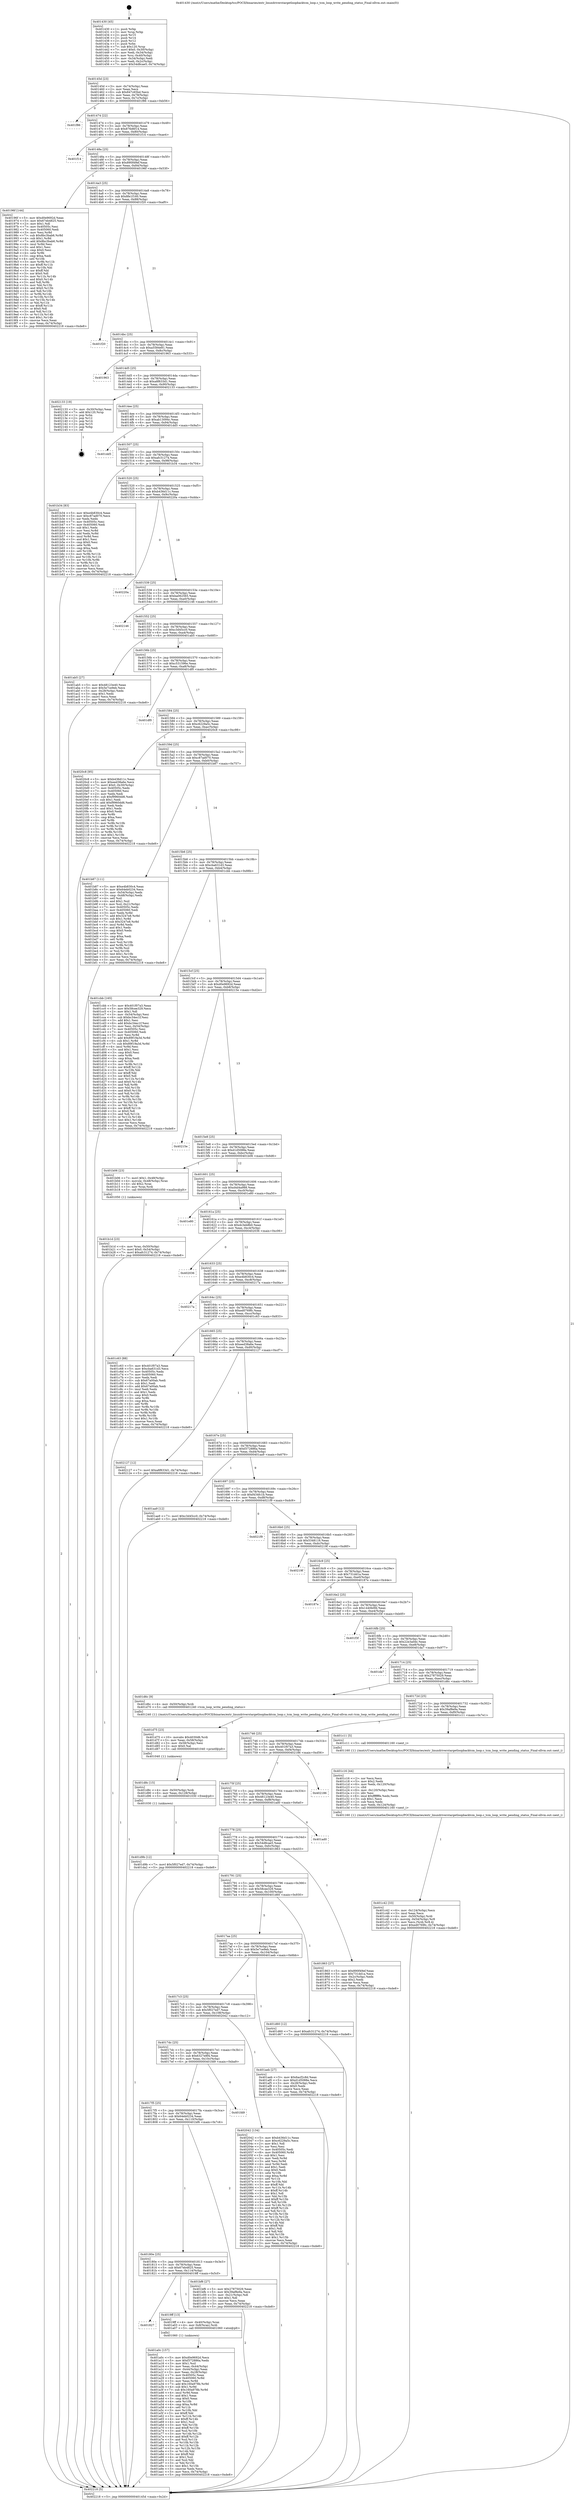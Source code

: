 digraph "0x401430" {
  label = "0x401430 (/mnt/c/Users/mathe/Desktop/tcc/POCII/binaries/extr_linuxdriverstargetloopbacktcm_loop.c_tcm_loop_write_pending_status_Final-ollvm.out::main(0))"
  labelloc = "t"
  node[shape=record]

  Entry [label="",width=0.3,height=0.3,shape=circle,fillcolor=black,style=filled]
  "0x40145d" [label="{
     0x40145d [23]\l
     | [instrs]\l
     &nbsp;&nbsp;0x40145d \<+3\>: mov -0x74(%rbp),%eax\l
     &nbsp;&nbsp;0x401460 \<+2\>: mov %eax,%ecx\l
     &nbsp;&nbsp;0x401462 \<+6\>: sub $0x847c65bd,%ecx\l
     &nbsp;&nbsp;0x401468 \<+3\>: mov %eax,-0x78(%rbp)\l
     &nbsp;&nbsp;0x40146b \<+3\>: mov %ecx,-0x7c(%rbp)\l
     &nbsp;&nbsp;0x40146e \<+6\>: je 0000000000401f86 \<main+0xb56\>\l
  }"]
  "0x401f86" [label="{
     0x401f86\l
  }", style=dashed]
  "0x401474" [label="{
     0x401474 [22]\l
     | [instrs]\l
     &nbsp;&nbsp;0x401474 \<+5\>: jmp 0000000000401479 \<main+0x49\>\l
     &nbsp;&nbsp;0x401479 \<+3\>: mov -0x78(%rbp),%eax\l
     &nbsp;&nbsp;0x40147c \<+5\>: sub $0x876d6f14,%eax\l
     &nbsp;&nbsp;0x401481 \<+3\>: mov %eax,-0x80(%rbp)\l
     &nbsp;&nbsp;0x401484 \<+6\>: je 0000000000401f14 \<main+0xae4\>\l
  }"]
  Exit [label="",width=0.3,height=0.3,shape=circle,fillcolor=black,style=filled,peripheries=2]
  "0x401f14" [label="{
     0x401f14\l
  }", style=dashed]
  "0x40148a" [label="{
     0x40148a [25]\l
     | [instrs]\l
     &nbsp;&nbsp;0x40148a \<+5\>: jmp 000000000040148f \<main+0x5f\>\l
     &nbsp;&nbsp;0x40148f \<+3\>: mov -0x78(%rbp),%eax\l
     &nbsp;&nbsp;0x401492 \<+5\>: sub $0x890f49ef,%eax\l
     &nbsp;&nbsp;0x401497 \<+6\>: mov %eax,-0x84(%rbp)\l
     &nbsp;&nbsp;0x40149d \<+6\>: je 000000000040196f \<main+0x53f\>\l
  }"]
  "0x401d9b" [label="{
     0x401d9b [12]\l
     | [instrs]\l
     &nbsp;&nbsp;0x401d9b \<+7\>: movl $0x5f027ed7,-0x74(%rbp)\l
     &nbsp;&nbsp;0x401da2 \<+5\>: jmp 0000000000402218 \<main+0xde8\>\l
  }"]
  "0x40196f" [label="{
     0x40196f [144]\l
     | [instrs]\l
     &nbsp;&nbsp;0x40196f \<+5\>: mov $0xd0e9692d,%eax\l
     &nbsp;&nbsp;0x401974 \<+5\>: mov $0x67eb4825,%ecx\l
     &nbsp;&nbsp;0x401979 \<+2\>: mov $0x1,%dl\l
     &nbsp;&nbsp;0x40197b \<+7\>: mov 0x40505c,%esi\l
     &nbsp;&nbsp;0x401982 \<+7\>: mov 0x405060,%edi\l
     &nbsp;&nbsp;0x401989 \<+3\>: mov %esi,%r8d\l
     &nbsp;&nbsp;0x40198c \<+7\>: sub $0x8bc3bab6,%r8d\l
     &nbsp;&nbsp;0x401993 \<+4\>: sub $0x1,%r8d\l
     &nbsp;&nbsp;0x401997 \<+7\>: add $0x8bc3bab6,%r8d\l
     &nbsp;&nbsp;0x40199e \<+4\>: imul %r8d,%esi\l
     &nbsp;&nbsp;0x4019a2 \<+3\>: and $0x1,%esi\l
     &nbsp;&nbsp;0x4019a5 \<+3\>: cmp $0x0,%esi\l
     &nbsp;&nbsp;0x4019a8 \<+4\>: sete %r9b\l
     &nbsp;&nbsp;0x4019ac \<+3\>: cmp $0xa,%edi\l
     &nbsp;&nbsp;0x4019af \<+4\>: setl %r10b\l
     &nbsp;&nbsp;0x4019b3 \<+3\>: mov %r9b,%r11b\l
     &nbsp;&nbsp;0x4019b6 \<+4\>: xor $0xff,%r11b\l
     &nbsp;&nbsp;0x4019ba \<+3\>: mov %r10b,%bl\l
     &nbsp;&nbsp;0x4019bd \<+3\>: xor $0xff,%bl\l
     &nbsp;&nbsp;0x4019c0 \<+3\>: xor $0x0,%dl\l
     &nbsp;&nbsp;0x4019c3 \<+3\>: mov %r11b,%r14b\l
     &nbsp;&nbsp;0x4019c6 \<+4\>: and $0x0,%r14b\l
     &nbsp;&nbsp;0x4019ca \<+3\>: and %dl,%r9b\l
     &nbsp;&nbsp;0x4019cd \<+3\>: mov %bl,%r15b\l
     &nbsp;&nbsp;0x4019d0 \<+4\>: and $0x0,%r15b\l
     &nbsp;&nbsp;0x4019d4 \<+3\>: and %dl,%r10b\l
     &nbsp;&nbsp;0x4019d7 \<+3\>: or %r9b,%r14b\l
     &nbsp;&nbsp;0x4019da \<+3\>: or %r10b,%r15b\l
     &nbsp;&nbsp;0x4019dd \<+3\>: xor %r15b,%r14b\l
     &nbsp;&nbsp;0x4019e0 \<+3\>: or %bl,%r11b\l
     &nbsp;&nbsp;0x4019e3 \<+4\>: xor $0xff,%r11b\l
     &nbsp;&nbsp;0x4019e7 \<+3\>: or $0x0,%dl\l
     &nbsp;&nbsp;0x4019ea \<+3\>: and %dl,%r11b\l
     &nbsp;&nbsp;0x4019ed \<+3\>: or %r11b,%r14b\l
     &nbsp;&nbsp;0x4019f0 \<+4\>: test $0x1,%r14b\l
     &nbsp;&nbsp;0x4019f4 \<+3\>: cmovne %ecx,%eax\l
     &nbsp;&nbsp;0x4019f7 \<+3\>: mov %eax,-0x74(%rbp)\l
     &nbsp;&nbsp;0x4019fa \<+5\>: jmp 0000000000402218 \<main+0xde8\>\l
  }"]
  "0x4014a3" [label="{
     0x4014a3 [25]\l
     | [instrs]\l
     &nbsp;&nbsp;0x4014a3 \<+5\>: jmp 00000000004014a8 \<main+0x78\>\l
     &nbsp;&nbsp;0x4014a8 \<+3\>: mov -0x78(%rbp),%eax\l
     &nbsp;&nbsp;0x4014ab \<+5\>: sub $0x8fe1f160,%eax\l
     &nbsp;&nbsp;0x4014b0 \<+6\>: mov %eax,-0x88(%rbp)\l
     &nbsp;&nbsp;0x4014b6 \<+6\>: je 0000000000401f20 \<main+0xaf0\>\l
  }"]
  "0x401d8c" [label="{
     0x401d8c [15]\l
     | [instrs]\l
     &nbsp;&nbsp;0x401d8c \<+4\>: mov -0x50(%rbp),%rdi\l
     &nbsp;&nbsp;0x401d90 \<+6\>: mov %eax,-0x128(%rbp)\l
     &nbsp;&nbsp;0x401d96 \<+5\>: call 0000000000401030 \<free@plt\>\l
     | [calls]\l
     &nbsp;&nbsp;0x401030 \{1\} (unknown)\l
  }"]
  "0x401f20" [label="{
     0x401f20\l
  }", style=dashed]
  "0x4014bc" [label="{
     0x4014bc [25]\l
     | [instrs]\l
     &nbsp;&nbsp;0x4014bc \<+5\>: jmp 00000000004014c1 \<main+0x91\>\l
     &nbsp;&nbsp;0x4014c1 \<+3\>: mov -0x78(%rbp),%eax\l
     &nbsp;&nbsp;0x4014c4 \<+5\>: sub $0xa5584e81,%eax\l
     &nbsp;&nbsp;0x4014c9 \<+6\>: mov %eax,-0x8c(%rbp)\l
     &nbsp;&nbsp;0x4014cf \<+6\>: je 0000000000401963 \<main+0x533\>\l
  }"]
  "0x401d75" [label="{
     0x401d75 [23]\l
     | [instrs]\l
     &nbsp;&nbsp;0x401d75 \<+10\>: movabs $0x4030d6,%rdi\l
     &nbsp;&nbsp;0x401d7f \<+3\>: mov %eax,-0x58(%rbp)\l
     &nbsp;&nbsp;0x401d82 \<+3\>: mov -0x58(%rbp),%esi\l
     &nbsp;&nbsp;0x401d85 \<+2\>: mov $0x0,%al\l
     &nbsp;&nbsp;0x401d87 \<+5\>: call 0000000000401040 \<printf@plt\>\l
     | [calls]\l
     &nbsp;&nbsp;0x401040 \{1\} (unknown)\l
  }"]
  "0x401963" [label="{
     0x401963\l
  }", style=dashed]
  "0x4014d5" [label="{
     0x4014d5 [25]\l
     | [instrs]\l
     &nbsp;&nbsp;0x4014d5 \<+5\>: jmp 00000000004014da \<main+0xaa\>\l
     &nbsp;&nbsp;0x4014da \<+3\>: mov -0x78(%rbp),%eax\l
     &nbsp;&nbsp;0x4014dd \<+5\>: sub $0xa8f633d1,%eax\l
     &nbsp;&nbsp;0x4014e2 \<+6\>: mov %eax,-0x90(%rbp)\l
     &nbsp;&nbsp;0x4014e8 \<+6\>: je 0000000000402133 \<main+0xd03\>\l
  }"]
  "0x401c42" [label="{
     0x401c42 [33]\l
     | [instrs]\l
     &nbsp;&nbsp;0x401c42 \<+6\>: mov -0x124(%rbp),%ecx\l
     &nbsp;&nbsp;0x401c48 \<+3\>: imul %eax,%ecx\l
     &nbsp;&nbsp;0x401c4b \<+4\>: mov -0x50(%rbp),%rdi\l
     &nbsp;&nbsp;0x401c4f \<+4\>: movslq -0x54(%rbp),%r8\l
     &nbsp;&nbsp;0x401c53 \<+4\>: mov %ecx,(%rdi,%r8,4)\l
     &nbsp;&nbsp;0x401c57 \<+7\>: movl $0xed0769fc,-0x74(%rbp)\l
     &nbsp;&nbsp;0x401c5e \<+5\>: jmp 0000000000402218 \<main+0xde8\>\l
  }"]
  "0x402133" [label="{
     0x402133 [19]\l
     | [instrs]\l
     &nbsp;&nbsp;0x402133 \<+3\>: mov -0x30(%rbp),%eax\l
     &nbsp;&nbsp;0x402136 \<+7\>: add $0x120,%rsp\l
     &nbsp;&nbsp;0x40213d \<+1\>: pop %rbx\l
     &nbsp;&nbsp;0x40213e \<+2\>: pop %r12\l
     &nbsp;&nbsp;0x402140 \<+2\>: pop %r14\l
     &nbsp;&nbsp;0x402142 \<+2\>: pop %r15\l
     &nbsp;&nbsp;0x402144 \<+1\>: pop %rbp\l
     &nbsp;&nbsp;0x402145 \<+1\>: ret\l
  }"]
  "0x4014ee" [label="{
     0x4014ee [25]\l
     | [instrs]\l
     &nbsp;&nbsp;0x4014ee \<+5\>: jmp 00000000004014f3 \<main+0xc3\>\l
     &nbsp;&nbsp;0x4014f3 \<+3\>: mov -0x78(%rbp),%eax\l
     &nbsp;&nbsp;0x4014f6 \<+5\>: sub $0xab13094c,%eax\l
     &nbsp;&nbsp;0x4014fb \<+6\>: mov %eax,-0x94(%rbp)\l
     &nbsp;&nbsp;0x401501 \<+6\>: je 0000000000401dd5 \<main+0x9a5\>\l
  }"]
  "0x401c16" [label="{
     0x401c16 [44]\l
     | [instrs]\l
     &nbsp;&nbsp;0x401c16 \<+2\>: xor %ecx,%ecx\l
     &nbsp;&nbsp;0x401c18 \<+5\>: mov $0x2,%edx\l
     &nbsp;&nbsp;0x401c1d \<+6\>: mov %edx,-0x120(%rbp)\l
     &nbsp;&nbsp;0x401c23 \<+1\>: cltd\l
     &nbsp;&nbsp;0x401c24 \<+6\>: mov -0x120(%rbp),%esi\l
     &nbsp;&nbsp;0x401c2a \<+2\>: idiv %esi\l
     &nbsp;&nbsp;0x401c2c \<+6\>: imul $0xfffffffe,%edx,%edx\l
     &nbsp;&nbsp;0x401c32 \<+3\>: sub $0x1,%ecx\l
     &nbsp;&nbsp;0x401c35 \<+2\>: sub %ecx,%edx\l
     &nbsp;&nbsp;0x401c37 \<+6\>: mov %edx,-0x124(%rbp)\l
     &nbsp;&nbsp;0x401c3d \<+5\>: call 0000000000401160 \<next_i\>\l
     | [calls]\l
     &nbsp;&nbsp;0x401160 \{1\} (/mnt/c/Users/mathe/Desktop/tcc/POCII/binaries/extr_linuxdriverstargetloopbacktcm_loop.c_tcm_loop_write_pending_status_Final-ollvm.out::next_i)\l
  }"]
  "0x401dd5" [label="{
     0x401dd5\l
  }", style=dashed]
  "0x401507" [label="{
     0x401507 [25]\l
     | [instrs]\l
     &nbsp;&nbsp;0x401507 \<+5\>: jmp 000000000040150c \<main+0xdc\>\l
     &nbsp;&nbsp;0x40150c \<+3\>: mov -0x78(%rbp),%eax\l
     &nbsp;&nbsp;0x40150f \<+5\>: sub $0xafc31274,%eax\l
     &nbsp;&nbsp;0x401514 \<+6\>: mov %eax,-0x98(%rbp)\l
     &nbsp;&nbsp;0x40151a \<+6\>: je 0000000000401b34 \<main+0x704\>\l
  }"]
  "0x401b1d" [label="{
     0x401b1d [23]\l
     | [instrs]\l
     &nbsp;&nbsp;0x401b1d \<+4\>: mov %rax,-0x50(%rbp)\l
     &nbsp;&nbsp;0x401b21 \<+7\>: movl $0x0,-0x54(%rbp)\l
     &nbsp;&nbsp;0x401b28 \<+7\>: movl $0xafc31274,-0x74(%rbp)\l
     &nbsp;&nbsp;0x401b2f \<+5\>: jmp 0000000000402218 \<main+0xde8\>\l
  }"]
  "0x401b34" [label="{
     0x401b34 [83]\l
     | [instrs]\l
     &nbsp;&nbsp;0x401b34 \<+5\>: mov $0xe4b830c4,%eax\l
     &nbsp;&nbsp;0x401b39 \<+5\>: mov $0xc87ad070,%ecx\l
     &nbsp;&nbsp;0x401b3e \<+2\>: xor %edx,%edx\l
     &nbsp;&nbsp;0x401b40 \<+7\>: mov 0x40505c,%esi\l
     &nbsp;&nbsp;0x401b47 \<+7\>: mov 0x405060,%edi\l
     &nbsp;&nbsp;0x401b4e \<+3\>: sub $0x1,%edx\l
     &nbsp;&nbsp;0x401b51 \<+3\>: mov %esi,%r8d\l
     &nbsp;&nbsp;0x401b54 \<+3\>: add %edx,%r8d\l
     &nbsp;&nbsp;0x401b57 \<+4\>: imul %r8d,%esi\l
     &nbsp;&nbsp;0x401b5b \<+3\>: and $0x1,%esi\l
     &nbsp;&nbsp;0x401b5e \<+3\>: cmp $0x0,%esi\l
     &nbsp;&nbsp;0x401b61 \<+4\>: sete %r9b\l
     &nbsp;&nbsp;0x401b65 \<+3\>: cmp $0xa,%edi\l
     &nbsp;&nbsp;0x401b68 \<+4\>: setl %r10b\l
     &nbsp;&nbsp;0x401b6c \<+3\>: mov %r9b,%r11b\l
     &nbsp;&nbsp;0x401b6f \<+3\>: and %r10b,%r11b\l
     &nbsp;&nbsp;0x401b72 \<+3\>: xor %r10b,%r9b\l
     &nbsp;&nbsp;0x401b75 \<+3\>: or %r9b,%r11b\l
     &nbsp;&nbsp;0x401b78 \<+4\>: test $0x1,%r11b\l
     &nbsp;&nbsp;0x401b7c \<+3\>: cmovne %ecx,%eax\l
     &nbsp;&nbsp;0x401b7f \<+3\>: mov %eax,-0x74(%rbp)\l
     &nbsp;&nbsp;0x401b82 \<+5\>: jmp 0000000000402218 \<main+0xde8\>\l
  }"]
  "0x401520" [label="{
     0x401520 [25]\l
     | [instrs]\l
     &nbsp;&nbsp;0x401520 \<+5\>: jmp 0000000000401525 \<main+0xf5\>\l
     &nbsp;&nbsp;0x401525 \<+3\>: mov -0x78(%rbp),%eax\l
     &nbsp;&nbsp;0x401528 \<+5\>: sub $0xb436d11c,%eax\l
     &nbsp;&nbsp;0x40152d \<+6\>: mov %eax,-0x9c(%rbp)\l
     &nbsp;&nbsp;0x401533 \<+6\>: je 000000000040220a \<main+0xdda\>\l
  }"]
  "0x401a0c" [label="{
     0x401a0c [157]\l
     | [instrs]\l
     &nbsp;&nbsp;0x401a0c \<+5\>: mov $0xd0e9692d,%ecx\l
     &nbsp;&nbsp;0x401a11 \<+5\>: mov $0xf372886a,%edx\l
     &nbsp;&nbsp;0x401a16 \<+3\>: mov $0x1,%sil\l
     &nbsp;&nbsp;0x401a19 \<+3\>: mov %eax,-0x44(%rbp)\l
     &nbsp;&nbsp;0x401a1c \<+3\>: mov -0x44(%rbp),%eax\l
     &nbsp;&nbsp;0x401a1f \<+3\>: mov %eax,-0x28(%rbp)\l
     &nbsp;&nbsp;0x401a22 \<+7\>: mov 0x40505c,%eax\l
     &nbsp;&nbsp;0x401a29 \<+8\>: mov 0x405060,%r8d\l
     &nbsp;&nbsp;0x401a31 \<+3\>: mov %eax,%r9d\l
     &nbsp;&nbsp;0x401a34 \<+7\>: add $0x160a978b,%r9d\l
     &nbsp;&nbsp;0x401a3b \<+4\>: sub $0x1,%r9d\l
     &nbsp;&nbsp;0x401a3f \<+7\>: sub $0x160a978b,%r9d\l
     &nbsp;&nbsp;0x401a46 \<+4\>: imul %r9d,%eax\l
     &nbsp;&nbsp;0x401a4a \<+3\>: and $0x1,%eax\l
     &nbsp;&nbsp;0x401a4d \<+3\>: cmp $0x0,%eax\l
     &nbsp;&nbsp;0x401a50 \<+4\>: sete %r10b\l
     &nbsp;&nbsp;0x401a54 \<+4\>: cmp $0xa,%r8d\l
     &nbsp;&nbsp;0x401a58 \<+4\>: setl %r11b\l
     &nbsp;&nbsp;0x401a5c \<+3\>: mov %r10b,%bl\l
     &nbsp;&nbsp;0x401a5f \<+3\>: xor $0xff,%bl\l
     &nbsp;&nbsp;0x401a62 \<+3\>: mov %r11b,%r14b\l
     &nbsp;&nbsp;0x401a65 \<+4\>: xor $0xff,%r14b\l
     &nbsp;&nbsp;0x401a69 \<+4\>: xor $0x1,%sil\l
     &nbsp;&nbsp;0x401a6d \<+3\>: mov %bl,%r15b\l
     &nbsp;&nbsp;0x401a70 \<+4\>: and $0xff,%r15b\l
     &nbsp;&nbsp;0x401a74 \<+3\>: and %sil,%r10b\l
     &nbsp;&nbsp;0x401a77 \<+3\>: mov %r14b,%r12b\l
     &nbsp;&nbsp;0x401a7a \<+4\>: and $0xff,%r12b\l
     &nbsp;&nbsp;0x401a7e \<+3\>: and %sil,%r11b\l
     &nbsp;&nbsp;0x401a81 \<+3\>: or %r10b,%r15b\l
     &nbsp;&nbsp;0x401a84 \<+3\>: or %r11b,%r12b\l
     &nbsp;&nbsp;0x401a87 \<+3\>: xor %r12b,%r15b\l
     &nbsp;&nbsp;0x401a8a \<+3\>: or %r14b,%bl\l
     &nbsp;&nbsp;0x401a8d \<+3\>: xor $0xff,%bl\l
     &nbsp;&nbsp;0x401a90 \<+4\>: or $0x1,%sil\l
     &nbsp;&nbsp;0x401a94 \<+3\>: and %sil,%bl\l
     &nbsp;&nbsp;0x401a97 \<+3\>: or %bl,%r15b\l
     &nbsp;&nbsp;0x401a9a \<+4\>: test $0x1,%r15b\l
     &nbsp;&nbsp;0x401a9e \<+3\>: cmovne %edx,%ecx\l
     &nbsp;&nbsp;0x401aa1 \<+3\>: mov %ecx,-0x74(%rbp)\l
     &nbsp;&nbsp;0x401aa4 \<+5\>: jmp 0000000000402218 \<main+0xde8\>\l
  }"]
  "0x40220a" [label="{
     0x40220a\l
  }", style=dashed]
  "0x401539" [label="{
     0x401539 [25]\l
     | [instrs]\l
     &nbsp;&nbsp;0x401539 \<+5\>: jmp 000000000040153e \<main+0x10e\>\l
     &nbsp;&nbsp;0x40153e \<+3\>: mov -0x78(%rbp),%eax\l
     &nbsp;&nbsp;0x401541 \<+5\>: sub $0xba062565,%eax\l
     &nbsp;&nbsp;0x401546 \<+6\>: mov %eax,-0xa0(%rbp)\l
     &nbsp;&nbsp;0x40154c \<+6\>: je 0000000000402146 \<main+0xd16\>\l
  }"]
  "0x401827" [label="{
     0x401827\l
  }", style=dashed]
  "0x402146" [label="{
     0x402146\l
  }", style=dashed]
  "0x401552" [label="{
     0x401552 [25]\l
     | [instrs]\l
     &nbsp;&nbsp;0x401552 \<+5\>: jmp 0000000000401557 \<main+0x127\>\l
     &nbsp;&nbsp;0x401557 \<+3\>: mov -0x78(%rbp),%eax\l
     &nbsp;&nbsp;0x40155a \<+5\>: sub $0xc3d45cc0,%eax\l
     &nbsp;&nbsp;0x40155f \<+6\>: mov %eax,-0xa4(%rbp)\l
     &nbsp;&nbsp;0x401565 \<+6\>: je 0000000000401ab5 \<main+0x685\>\l
  }"]
  "0x4019ff" [label="{
     0x4019ff [13]\l
     | [instrs]\l
     &nbsp;&nbsp;0x4019ff \<+4\>: mov -0x40(%rbp),%rax\l
     &nbsp;&nbsp;0x401a03 \<+4\>: mov 0x8(%rax),%rdi\l
     &nbsp;&nbsp;0x401a07 \<+5\>: call 0000000000401060 \<atoi@plt\>\l
     | [calls]\l
     &nbsp;&nbsp;0x401060 \{1\} (unknown)\l
  }"]
  "0x401ab5" [label="{
     0x401ab5 [27]\l
     | [instrs]\l
     &nbsp;&nbsp;0x401ab5 \<+5\>: mov $0x48123e40,%eax\l
     &nbsp;&nbsp;0x401aba \<+5\>: mov $0x5e7ce9eb,%ecx\l
     &nbsp;&nbsp;0x401abf \<+3\>: mov -0x28(%rbp),%edx\l
     &nbsp;&nbsp;0x401ac2 \<+3\>: cmp $0x1,%edx\l
     &nbsp;&nbsp;0x401ac5 \<+3\>: cmovl %ecx,%eax\l
     &nbsp;&nbsp;0x401ac8 \<+3\>: mov %eax,-0x74(%rbp)\l
     &nbsp;&nbsp;0x401acb \<+5\>: jmp 0000000000402218 \<main+0xde8\>\l
  }"]
  "0x40156b" [label="{
     0x40156b [25]\l
     | [instrs]\l
     &nbsp;&nbsp;0x40156b \<+5\>: jmp 0000000000401570 \<main+0x140\>\l
     &nbsp;&nbsp;0x401570 \<+3\>: mov -0x78(%rbp),%eax\l
     &nbsp;&nbsp;0x401573 \<+5\>: sub $0xc531596e,%eax\l
     &nbsp;&nbsp;0x401578 \<+6\>: mov %eax,-0xa8(%rbp)\l
     &nbsp;&nbsp;0x40157e \<+6\>: je 0000000000401df0 \<main+0x9c0\>\l
  }"]
  "0x40180e" [label="{
     0x40180e [25]\l
     | [instrs]\l
     &nbsp;&nbsp;0x40180e \<+5\>: jmp 0000000000401813 \<main+0x3e3\>\l
     &nbsp;&nbsp;0x401813 \<+3\>: mov -0x78(%rbp),%eax\l
     &nbsp;&nbsp;0x401816 \<+5\>: sub $0x67eb4825,%eax\l
     &nbsp;&nbsp;0x40181b \<+6\>: mov %eax,-0x114(%rbp)\l
     &nbsp;&nbsp;0x401821 \<+6\>: je 00000000004019ff \<main+0x5cf\>\l
  }"]
  "0x401df0" [label="{
     0x401df0\l
  }", style=dashed]
  "0x401584" [label="{
     0x401584 [25]\l
     | [instrs]\l
     &nbsp;&nbsp;0x401584 \<+5\>: jmp 0000000000401589 \<main+0x159\>\l
     &nbsp;&nbsp;0x401589 \<+3\>: mov -0x78(%rbp),%eax\l
     &nbsp;&nbsp;0x40158c \<+5\>: sub $0xc6229a5c,%eax\l
     &nbsp;&nbsp;0x401591 \<+6\>: mov %eax,-0xac(%rbp)\l
     &nbsp;&nbsp;0x401597 \<+6\>: je 00000000004020c8 \<main+0xc98\>\l
  }"]
  "0x401bf6" [label="{
     0x401bf6 [27]\l
     | [instrs]\l
     &nbsp;&nbsp;0x401bf6 \<+5\>: mov $0x27875029,%eax\l
     &nbsp;&nbsp;0x401bfb \<+5\>: mov $0x39af8e9a,%ecx\l
     &nbsp;&nbsp;0x401c00 \<+3\>: mov -0x21(%rbp),%dl\l
     &nbsp;&nbsp;0x401c03 \<+3\>: test $0x1,%dl\l
     &nbsp;&nbsp;0x401c06 \<+3\>: cmovne %ecx,%eax\l
     &nbsp;&nbsp;0x401c09 \<+3\>: mov %eax,-0x74(%rbp)\l
     &nbsp;&nbsp;0x401c0c \<+5\>: jmp 0000000000402218 \<main+0xde8\>\l
  }"]
  "0x4020c8" [label="{
     0x4020c8 [95]\l
     | [instrs]\l
     &nbsp;&nbsp;0x4020c8 \<+5\>: mov $0xb436d11c,%eax\l
     &nbsp;&nbsp;0x4020cd \<+5\>: mov $0xeed38a6e,%ecx\l
     &nbsp;&nbsp;0x4020d2 \<+7\>: movl $0x0,-0x30(%rbp)\l
     &nbsp;&nbsp;0x4020d9 \<+7\>: mov 0x40505c,%edx\l
     &nbsp;&nbsp;0x4020e0 \<+7\>: mov 0x405060,%esi\l
     &nbsp;&nbsp;0x4020e7 \<+2\>: mov %edx,%edi\l
     &nbsp;&nbsp;0x4020e9 \<+6\>: sub $0xf9960dd6,%edi\l
     &nbsp;&nbsp;0x4020ef \<+3\>: sub $0x1,%edi\l
     &nbsp;&nbsp;0x4020f2 \<+6\>: add $0xf9960dd6,%edi\l
     &nbsp;&nbsp;0x4020f8 \<+3\>: imul %edi,%edx\l
     &nbsp;&nbsp;0x4020fb \<+3\>: and $0x1,%edx\l
     &nbsp;&nbsp;0x4020fe \<+3\>: cmp $0x0,%edx\l
     &nbsp;&nbsp;0x402101 \<+4\>: sete %r8b\l
     &nbsp;&nbsp;0x402105 \<+3\>: cmp $0xa,%esi\l
     &nbsp;&nbsp;0x402108 \<+4\>: setl %r9b\l
     &nbsp;&nbsp;0x40210c \<+3\>: mov %r8b,%r10b\l
     &nbsp;&nbsp;0x40210f \<+3\>: and %r9b,%r10b\l
     &nbsp;&nbsp;0x402112 \<+3\>: xor %r9b,%r8b\l
     &nbsp;&nbsp;0x402115 \<+3\>: or %r8b,%r10b\l
     &nbsp;&nbsp;0x402118 \<+4\>: test $0x1,%r10b\l
     &nbsp;&nbsp;0x40211c \<+3\>: cmovne %ecx,%eax\l
     &nbsp;&nbsp;0x40211f \<+3\>: mov %eax,-0x74(%rbp)\l
     &nbsp;&nbsp;0x402122 \<+5\>: jmp 0000000000402218 \<main+0xde8\>\l
  }"]
  "0x40159d" [label="{
     0x40159d [25]\l
     | [instrs]\l
     &nbsp;&nbsp;0x40159d \<+5\>: jmp 00000000004015a2 \<main+0x172\>\l
     &nbsp;&nbsp;0x4015a2 \<+3\>: mov -0x78(%rbp),%eax\l
     &nbsp;&nbsp;0x4015a5 \<+5\>: sub $0xc87ad070,%eax\l
     &nbsp;&nbsp;0x4015aa \<+6\>: mov %eax,-0xb0(%rbp)\l
     &nbsp;&nbsp;0x4015b0 \<+6\>: je 0000000000401b87 \<main+0x757\>\l
  }"]
  "0x4017f5" [label="{
     0x4017f5 [25]\l
     | [instrs]\l
     &nbsp;&nbsp;0x4017f5 \<+5\>: jmp 00000000004017fa \<main+0x3ca\>\l
     &nbsp;&nbsp;0x4017fa \<+3\>: mov -0x78(%rbp),%eax\l
     &nbsp;&nbsp;0x4017fd \<+5\>: sub $0x64eb0234,%eax\l
     &nbsp;&nbsp;0x401802 \<+6\>: mov %eax,-0x110(%rbp)\l
     &nbsp;&nbsp;0x401808 \<+6\>: je 0000000000401bf6 \<main+0x7c6\>\l
  }"]
  "0x401b87" [label="{
     0x401b87 [111]\l
     | [instrs]\l
     &nbsp;&nbsp;0x401b87 \<+5\>: mov $0xe4b830c4,%eax\l
     &nbsp;&nbsp;0x401b8c \<+5\>: mov $0x64eb0234,%ecx\l
     &nbsp;&nbsp;0x401b91 \<+3\>: mov -0x54(%rbp),%edx\l
     &nbsp;&nbsp;0x401b94 \<+3\>: cmp -0x48(%rbp),%edx\l
     &nbsp;&nbsp;0x401b97 \<+4\>: setl %sil\l
     &nbsp;&nbsp;0x401b9b \<+4\>: and $0x1,%sil\l
     &nbsp;&nbsp;0x401b9f \<+4\>: mov %sil,-0x21(%rbp)\l
     &nbsp;&nbsp;0x401ba3 \<+7\>: mov 0x40505c,%edx\l
     &nbsp;&nbsp;0x401baa \<+7\>: mov 0x405060,%edi\l
     &nbsp;&nbsp;0x401bb1 \<+3\>: mov %edx,%r8d\l
     &nbsp;&nbsp;0x401bb4 \<+7\>: add $0x3247e8,%r8d\l
     &nbsp;&nbsp;0x401bbb \<+4\>: sub $0x1,%r8d\l
     &nbsp;&nbsp;0x401bbf \<+7\>: sub $0x3247e8,%r8d\l
     &nbsp;&nbsp;0x401bc6 \<+4\>: imul %r8d,%edx\l
     &nbsp;&nbsp;0x401bca \<+3\>: and $0x1,%edx\l
     &nbsp;&nbsp;0x401bcd \<+3\>: cmp $0x0,%edx\l
     &nbsp;&nbsp;0x401bd0 \<+4\>: sete %sil\l
     &nbsp;&nbsp;0x401bd4 \<+3\>: cmp $0xa,%edi\l
     &nbsp;&nbsp;0x401bd7 \<+4\>: setl %r9b\l
     &nbsp;&nbsp;0x401bdb \<+3\>: mov %sil,%r10b\l
     &nbsp;&nbsp;0x401bde \<+3\>: and %r9b,%r10b\l
     &nbsp;&nbsp;0x401be1 \<+3\>: xor %r9b,%sil\l
     &nbsp;&nbsp;0x401be4 \<+3\>: or %sil,%r10b\l
     &nbsp;&nbsp;0x401be7 \<+4\>: test $0x1,%r10b\l
     &nbsp;&nbsp;0x401beb \<+3\>: cmovne %ecx,%eax\l
     &nbsp;&nbsp;0x401bee \<+3\>: mov %eax,-0x74(%rbp)\l
     &nbsp;&nbsp;0x401bf1 \<+5\>: jmp 0000000000402218 \<main+0xde8\>\l
  }"]
  "0x4015b6" [label="{
     0x4015b6 [25]\l
     | [instrs]\l
     &nbsp;&nbsp;0x4015b6 \<+5\>: jmp 00000000004015bb \<main+0x18b\>\l
     &nbsp;&nbsp;0x4015bb \<+3\>: mov -0x78(%rbp),%eax\l
     &nbsp;&nbsp;0x4015be \<+5\>: sub $0xcba631d3,%eax\l
     &nbsp;&nbsp;0x4015c3 \<+6\>: mov %eax,-0xb4(%rbp)\l
     &nbsp;&nbsp;0x4015c9 \<+6\>: je 0000000000401cbb \<main+0x88b\>\l
  }"]
  "0x401fd9" [label="{
     0x401fd9\l
  }", style=dashed]
  "0x401cbb" [label="{
     0x401cbb [165]\l
     | [instrs]\l
     &nbsp;&nbsp;0x401cbb \<+5\>: mov $0x401f07a3,%eax\l
     &nbsp;&nbsp;0x401cc0 \<+5\>: mov $0x58cee329,%ecx\l
     &nbsp;&nbsp;0x401cc5 \<+2\>: mov $0x1,%dl\l
     &nbsp;&nbsp;0x401cc7 \<+3\>: mov -0x54(%rbp),%esi\l
     &nbsp;&nbsp;0x401cca \<+6\>: sub $0xbc34ec1f,%esi\l
     &nbsp;&nbsp;0x401cd0 \<+3\>: add $0x1,%esi\l
     &nbsp;&nbsp;0x401cd3 \<+6\>: add $0xbc34ec1f,%esi\l
     &nbsp;&nbsp;0x401cd9 \<+3\>: mov %esi,-0x54(%rbp)\l
     &nbsp;&nbsp;0x401cdc \<+7\>: mov 0x40505c,%esi\l
     &nbsp;&nbsp;0x401ce3 \<+7\>: mov 0x405060,%edi\l
     &nbsp;&nbsp;0x401cea \<+3\>: mov %esi,%r8d\l
     &nbsp;&nbsp;0x401ced \<+7\>: add $0x89f19a3d,%r8d\l
     &nbsp;&nbsp;0x401cf4 \<+4\>: sub $0x1,%r8d\l
     &nbsp;&nbsp;0x401cf8 \<+7\>: sub $0x89f19a3d,%r8d\l
     &nbsp;&nbsp;0x401cff \<+4\>: imul %r8d,%esi\l
     &nbsp;&nbsp;0x401d03 \<+3\>: and $0x1,%esi\l
     &nbsp;&nbsp;0x401d06 \<+3\>: cmp $0x0,%esi\l
     &nbsp;&nbsp;0x401d09 \<+4\>: sete %r9b\l
     &nbsp;&nbsp;0x401d0d \<+3\>: cmp $0xa,%edi\l
     &nbsp;&nbsp;0x401d10 \<+4\>: setl %r10b\l
     &nbsp;&nbsp;0x401d14 \<+3\>: mov %r9b,%r11b\l
     &nbsp;&nbsp;0x401d17 \<+4\>: xor $0xff,%r11b\l
     &nbsp;&nbsp;0x401d1b \<+3\>: mov %r10b,%bl\l
     &nbsp;&nbsp;0x401d1e \<+3\>: xor $0xff,%bl\l
     &nbsp;&nbsp;0x401d21 \<+3\>: xor $0x0,%dl\l
     &nbsp;&nbsp;0x401d24 \<+3\>: mov %r11b,%r14b\l
     &nbsp;&nbsp;0x401d27 \<+4\>: and $0x0,%r14b\l
     &nbsp;&nbsp;0x401d2b \<+3\>: and %dl,%r9b\l
     &nbsp;&nbsp;0x401d2e \<+3\>: mov %bl,%r15b\l
     &nbsp;&nbsp;0x401d31 \<+4\>: and $0x0,%r15b\l
     &nbsp;&nbsp;0x401d35 \<+3\>: and %dl,%r10b\l
     &nbsp;&nbsp;0x401d38 \<+3\>: or %r9b,%r14b\l
     &nbsp;&nbsp;0x401d3b \<+3\>: or %r10b,%r15b\l
     &nbsp;&nbsp;0x401d3e \<+3\>: xor %r15b,%r14b\l
     &nbsp;&nbsp;0x401d41 \<+3\>: or %bl,%r11b\l
     &nbsp;&nbsp;0x401d44 \<+4\>: xor $0xff,%r11b\l
     &nbsp;&nbsp;0x401d48 \<+3\>: or $0x0,%dl\l
     &nbsp;&nbsp;0x401d4b \<+3\>: and %dl,%r11b\l
     &nbsp;&nbsp;0x401d4e \<+3\>: or %r11b,%r14b\l
     &nbsp;&nbsp;0x401d51 \<+4\>: test $0x1,%r14b\l
     &nbsp;&nbsp;0x401d55 \<+3\>: cmovne %ecx,%eax\l
     &nbsp;&nbsp;0x401d58 \<+3\>: mov %eax,-0x74(%rbp)\l
     &nbsp;&nbsp;0x401d5b \<+5\>: jmp 0000000000402218 \<main+0xde8\>\l
  }"]
  "0x4015cf" [label="{
     0x4015cf [25]\l
     | [instrs]\l
     &nbsp;&nbsp;0x4015cf \<+5\>: jmp 00000000004015d4 \<main+0x1a4\>\l
     &nbsp;&nbsp;0x4015d4 \<+3\>: mov -0x78(%rbp),%eax\l
     &nbsp;&nbsp;0x4015d7 \<+5\>: sub $0xd0e9692d,%eax\l
     &nbsp;&nbsp;0x4015dc \<+6\>: mov %eax,-0xb8(%rbp)\l
     &nbsp;&nbsp;0x4015e2 \<+6\>: je 000000000040215e \<main+0xd2e\>\l
  }"]
  "0x4017dc" [label="{
     0x4017dc [25]\l
     | [instrs]\l
     &nbsp;&nbsp;0x4017dc \<+5\>: jmp 00000000004017e1 \<main+0x3b1\>\l
     &nbsp;&nbsp;0x4017e1 \<+3\>: mov -0x78(%rbp),%eax\l
     &nbsp;&nbsp;0x4017e4 \<+5\>: sub $0x6327e8f4,%eax\l
     &nbsp;&nbsp;0x4017e9 \<+6\>: mov %eax,-0x10c(%rbp)\l
     &nbsp;&nbsp;0x4017ef \<+6\>: je 0000000000401fd9 \<main+0xba9\>\l
  }"]
  "0x40215e" [label="{
     0x40215e\l
  }", style=dashed]
  "0x4015e8" [label="{
     0x4015e8 [25]\l
     | [instrs]\l
     &nbsp;&nbsp;0x4015e8 \<+5\>: jmp 00000000004015ed \<main+0x1bd\>\l
     &nbsp;&nbsp;0x4015ed \<+3\>: mov -0x78(%rbp),%eax\l
     &nbsp;&nbsp;0x4015f0 \<+5\>: sub $0xd1d5088e,%eax\l
     &nbsp;&nbsp;0x4015f5 \<+6\>: mov %eax,-0xbc(%rbp)\l
     &nbsp;&nbsp;0x4015fb \<+6\>: je 0000000000401b06 \<main+0x6d6\>\l
  }"]
  "0x402042" [label="{
     0x402042 [134]\l
     | [instrs]\l
     &nbsp;&nbsp;0x402042 \<+5\>: mov $0xb436d11c,%eax\l
     &nbsp;&nbsp;0x402047 \<+5\>: mov $0xc6229a5c,%ecx\l
     &nbsp;&nbsp;0x40204c \<+2\>: mov $0x1,%dl\l
     &nbsp;&nbsp;0x40204e \<+2\>: xor %esi,%esi\l
     &nbsp;&nbsp;0x402050 \<+7\>: mov 0x40505c,%edi\l
     &nbsp;&nbsp;0x402057 \<+8\>: mov 0x405060,%r8d\l
     &nbsp;&nbsp;0x40205f \<+3\>: sub $0x1,%esi\l
     &nbsp;&nbsp;0x402062 \<+3\>: mov %edi,%r9d\l
     &nbsp;&nbsp;0x402065 \<+3\>: add %esi,%r9d\l
     &nbsp;&nbsp;0x402068 \<+4\>: imul %r9d,%edi\l
     &nbsp;&nbsp;0x40206c \<+3\>: and $0x1,%edi\l
     &nbsp;&nbsp;0x40206f \<+3\>: cmp $0x0,%edi\l
     &nbsp;&nbsp;0x402072 \<+4\>: sete %r10b\l
     &nbsp;&nbsp;0x402076 \<+4\>: cmp $0xa,%r8d\l
     &nbsp;&nbsp;0x40207a \<+4\>: setl %r11b\l
     &nbsp;&nbsp;0x40207e \<+3\>: mov %r10b,%bl\l
     &nbsp;&nbsp;0x402081 \<+3\>: xor $0xff,%bl\l
     &nbsp;&nbsp;0x402084 \<+3\>: mov %r11b,%r14b\l
     &nbsp;&nbsp;0x402087 \<+4\>: xor $0xff,%r14b\l
     &nbsp;&nbsp;0x40208b \<+3\>: xor $0x1,%dl\l
     &nbsp;&nbsp;0x40208e \<+3\>: mov %bl,%r15b\l
     &nbsp;&nbsp;0x402091 \<+4\>: and $0xff,%r15b\l
     &nbsp;&nbsp;0x402095 \<+3\>: and %dl,%r10b\l
     &nbsp;&nbsp;0x402098 \<+3\>: mov %r14b,%r12b\l
     &nbsp;&nbsp;0x40209b \<+4\>: and $0xff,%r12b\l
     &nbsp;&nbsp;0x40209f \<+3\>: and %dl,%r11b\l
     &nbsp;&nbsp;0x4020a2 \<+3\>: or %r10b,%r15b\l
     &nbsp;&nbsp;0x4020a5 \<+3\>: or %r11b,%r12b\l
     &nbsp;&nbsp;0x4020a8 \<+3\>: xor %r12b,%r15b\l
     &nbsp;&nbsp;0x4020ab \<+3\>: or %r14b,%bl\l
     &nbsp;&nbsp;0x4020ae \<+3\>: xor $0xff,%bl\l
     &nbsp;&nbsp;0x4020b1 \<+3\>: or $0x1,%dl\l
     &nbsp;&nbsp;0x4020b4 \<+2\>: and %dl,%bl\l
     &nbsp;&nbsp;0x4020b6 \<+3\>: or %bl,%r15b\l
     &nbsp;&nbsp;0x4020b9 \<+4\>: test $0x1,%r15b\l
     &nbsp;&nbsp;0x4020bd \<+3\>: cmovne %ecx,%eax\l
     &nbsp;&nbsp;0x4020c0 \<+3\>: mov %eax,-0x74(%rbp)\l
     &nbsp;&nbsp;0x4020c3 \<+5\>: jmp 0000000000402218 \<main+0xde8\>\l
  }"]
  "0x401b06" [label="{
     0x401b06 [23]\l
     | [instrs]\l
     &nbsp;&nbsp;0x401b06 \<+7\>: movl $0x1,-0x48(%rbp)\l
     &nbsp;&nbsp;0x401b0d \<+4\>: movslq -0x48(%rbp),%rax\l
     &nbsp;&nbsp;0x401b11 \<+4\>: shl $0x2,%rax\l
     &nbsp;&nbsp;0x401b15 \<+3\>: mov %rax,%rdi\l
     &nbsp;&nbsp;0x401b18 \<+5\>: call 0000000000401050 \<malloc@plt\>\l
     | [calls]\l
     &nbsp;&nbsp;0x401050 \{1\} (unknown)\l
  }"]
  "0x401601" [label="{
     0x401601 [25]\l
     | [instrs]\l
     &nbsp;&nbsp;0x401601 \<+5\>: jmp 0000000000401606 \<main+0x1d6\>\l
     &nbsp;&nbsp;0x401606 \<+3\>: mov -0x78(%rbp),%eax\l
     &nbsp;&nbsp;0x401609 \<+5\>: sub $0xd4d4a988,%eax\l
     &nbsp;&nbsp;0x40160e \<+6\>: mov %eax,-0xc0(%rbp)\l
     &nbsp;&nbsp;0x401614 \<+6\>: je 0000000000401e80 \<main+0xa50\>\l
  }"]
  "0x4017c3" [label="{
     0x4017c3 [25]\l
     | [instrs]\l
     &nbsp;&nbsp;0x4017c3 \<+5\>: jmp 00000000004017c8 \<main+0x398\>\l
     &nbsp;&nbsp;0x4017c8 \<+3\>: mov -0x78(%rbp),%eax\l
     &nbsp;&nbsp;0x4017cb \<+5\>: sub $0x5f027ed7,%eax\l
     &nbsp;&nbsp;0x4017d0 \<+6\>: mov %eax,-0x108(%rbp)\l
     &nbsp;&nbsp;0x4017d6 \<+6\>: je 0000000000402042 \<main+0xc12\>\l
  }"]
  "0x401e80" [label="{
     0x401e80\l
  }", style=dashed]
  "0x40161a" [label="{
     0x40161a [25]\l
     | [instrs]\l
     &nbsp;&nbsp;0x40161a \<+5\>: jmp 000000000040161f \<main+0x1ef\>\l
     &nbsp;&nbsp;0x40161f \<+3\>: mov -0x78(%rbp),%eax\l
     &nbsp;&nbsp;0x401622 \<+5\>: sub $0xdc3eb8b0,%eax\l
     &nbsp;&nbsp;0x401627 \<+6\>: mov %eax,-0xc4(%rbp)\l
     &nbsp;&nbsp;0x40162d \<+6\>: je 0000000000402036 \<main+0xc06\>\l
  }"]
  "0x401aeb" [label="{
     0x401aeb [27]\l
     | [instrs]\l
     &nbsp;&nbsp;0x401aeb \<+5\>: mov $0x6acf2c8d,%eax\l
     &nbsp;&nbsp;0x401af0 \<+5\>: mov $0xd1d5088e,%ecx\l
     &nbsp;&nbsp;0x401af5 \<+3\>: mov -0x28(%rbp),%edx\l
     &nbsp;&nbsp;0x401af8 \<+3\>: cmp $0x0,%edx\l
     &nbsp;&nbsp;0x401afb \<+3\>: cmove %ecx,%eax\l
     &nbsp;&nbsp;0x401afe \<+3\>: mov %eax,-0x74(%rbp)\l
     &nbsp;&nbsp;0x401b01 \<+5\>: jmp 0000000000402218 \<main+0xde8\>\l
  }"]
  "0x402036" [label="{
     0x402036\l
  }", style=dashed]
  "0x401633" [label="{
     0x401633 [25]\l
     | [instrs]\l
     &nbsp;&nbsp;0x401633 \<+5\>: jmp 0000000000401638 \<main+0x208\>\l
     &nbsp;&nbsp;0x401638 \<+3\>: mov -0x78(%rbp),%eax\l
     &nbsp;&nbsp;0x40163b \<+5\>: sub $0xe4b830c4,%eax\l
     &nbsp;&nbsp;0x401640 \<+6\>: mov %eax,-0xc8(%rbp)\l
     &nbsp;&nbsp;0x401646 \<+6\>: je 000000000040217a \<main+0xd4a\>\l
  }"]
  "0x4017aa" [label="{
     0x4017aa [25]\l
     | [instrs]\l
     &nbsp;&nbsp;0x4017aa \<+5\>: jmp 00000000004017af \<main+0x37f\>\l
     &nbsp;&nbsp;0x4017af \<+3\>: mov -0x78(%rbp),%eax\l
     &nbsp;&nbsp;0x4017b2 \<+5\>: sub $0x5e7ce9eb,%eax\l
     &nbsp;&nbsp;0x4017b7 \<+6\>: mov %eax,-0x104(%rbp)\l
     &nbsp;&nbsp;0x4017bd \<+6\>: je 0000000000401aeb \<main+0x6bb\>\l
  }"]
  "0x40217a" [label="{
     0x40217a\l
  }", style=dashed]
  "0x40164c" [label="{
     0x40164c [25]\l
     | [instrs]\l
     &nbsp;&nbsp;0x40164c \<+5\>: jmp 0000000000401651 \<main+0x221\>\l
     &nbsp;&nbsp;0x401651 \<+3\>: mov -0x78(%rbp),%eax\l
     &nbsp;&nbsp;0x401654 \<+5\>: sub $0xed0769fc,%eax\l
     &nbsp;&nbsp;0x401659 \<+6\>: mov %eax,-0xcc(%rbp)\l
     &nbsp;&nbsp;0x40165f \<+6\>: je 0000000000401c63 \<main+0x833\>\l
  }"]
  "0x401d60" [label="{
     0x401d60 [12]\l
     | [instrs]\l
     &nbsp;&nbsp;0x401d60 \<+7\>: movl $0xafc31274,-0x74(%rbp)\l
     &nbsp;&nbsp;0x401d67 \<+5\>: jmp 0000000000402218 \<main+0xde8\>\l
  }"]
  "0x401c63" [label="{
     0x401c63 [88]\l
     | [instrs]\l
     &nbsp;&nbsp;0x401c63 \<+5\>: mov $0x401f07a3,%eax\l
     &nbsp;&nbsp;0x401c68 \<+5\>: mov $0xcba631d3,%ecx\l
     &nbsp;&nbsp;0x401c6d \<+7\>: mov 0x40505c,%edx\l
     &nbsp;&nbsp;0x401c74 \<+7\>: mov 0x405060,%esi\l
     &nbsp;&nbsp;0x401c7b \<+2\>: mov %edx,%edi\l
     &nbsp;&nbsp;0x401c7d \<+6\>: sub $0x67a00ab,%edi\l
     &nbsp;&nbsp;0x401c83 \<+3\>: sub $0x1,%edi\l
     &nbsp;&nbsp;0x401c86 \<+6\>: add $0x67a00ab,%edi\l
     &nbsp;&nbsp;0x401c8c \<+3\>: imul %edi,%edx\l
     &nbsp;&nbsp;0x401c8f \<+3\>: and $0x1,%edx\l
     &nbsp;&nbsp;0x401c92 \<+3\>: cmp $0x0,%edx\l
     &nbsp;&nbsp;0x401c95 \<+4\>: sete %r8b\l
     &nbsp;&nbsp;0x401c99 \<+3\>: cmp $0xa,%esi\l
     &nbsp;&nbsp;0x401c9c \<+4\>: setl %r9b\l
     &nbsp;&nbsp;0x401ca0 \<+3\>: mov %r8b,%r10b\l
     &nbsp;&nbsp;0x401ca3 \<+3\>: and %r9b,%r10b\l
     &nbsp;&nbsp;0x401ca6 \<+3\>: xor %r9b,%r8b\l
     &nbsp;&nbsp;0x401ca9 \<+3\>: or %r8b,%r10b\l
     &nbsp;&nbsp;0x401cac \<+4\>: test $0x1,%r10b\l
     &nbsp;&nbsp;0x401cb0 \<+3\>: cmovne %ecx,%eax\l
     &nbsp;&nbsp;0x401cb3 \<+3\>: mov %eax,-0x74(%rbp)\l
     &nbsp;&nbsp;0x401cb6 \<+5\>: jmp 0000000000402218 \<main+0xde8\>\l
  }"]
  "0x401665" [label="{
     0x401665 [25]\l
     | [instrs]\l
     &nbsp;&nbsp;0x401665 \<+5\>: jmp 000000000040166a \<main+0x23a\>\l
     &nbsp;&nbsp;0x40166a \<+3\>: mov -0x78(%rbp),%eax\l
     &nbsp;&nbsp;0x40166d \<+5\>: sub $0xeed38a6e,%eax\l
     &nbsp;&nbsp;0x401672 \<+6\>: mov %eax,-0xd0(%rbp)\l
     &nbsp;&nbsp;0x401678 \<+6\>: je 0000000000402127 \<main+0xcf7\>\l
  }"]
  "0x401430" [label="{
     0x401430 [45]\l
     | [instrs]\l
     &nbsp;&nbsp;0x401430 \<+1\>: push %rbp\l
     &nbsp;&nbsp;0x401431 \<+3\>: mov %rsp,%rbp\l
     &nbsp;&nbsp;0x401434 \<+2\>: push %r15\l
     &nbsp;&nbsp;0x401436 \<+2\>: push %r14\l
     &nbsp;&nbsp;0x401438 \<+2\>: push %r12\l
     &nbsp;&nbsp;0x40143a \<+1\>: push %rbx\l
     &nbsp;&nbsp;0x40143b \<+7\>: sub $0x120,%rsp\l
     &nbsp;&nbsp;0x401442 \<+7\>: movl $0x0,-0x30(%rbp)\l
     &nbsp;&nbsp;0x401449 \<+3\>: mov %edi,-0x34(%rbp)\l
     &nbsp;&nbsp;0x40144c \<+4\>: mov %rsi,-0x40(%rbp)\l
     &nbsp;&nbsp;0x401450 \<+3\>: mov -0x34(%rbp),%edi\l
     &nbsp;&nbsp;0x401453 \<+3\>: mov %edi,-0x2c(%rbp)\l
     &nbsp;&nbsp;0x401456 \<+7\>: movl $0x54d8cae5,-0x74(%rbp)\l
  }"]
  "0x402127" [label="{
     0x402127 [12]\l
     | [instrs]\l
     &nbsp;&nbsp;0x402127 \<+7\>: movl $0xa8f633d1,-0x74(%rbp)\l
     &nbsp;&nbsp;0x40212e \<+5\>: jmp 0000000000402218 \<main+0xde8\>\l
  }"]
  "0x40167e" [label="{
     0x40167e [25]\l
     | [instrs]\l
     &nbsp;&nbsp;0x40167e \<+5\>: jmp 0000000000401683 \<main+0x253\>\l
     &nbsp;&nbsp;0x401683 \<+3\>: mov -0x78(%rbp),%eax\l
     &nbsp;&nbsp;0x401686 \<+5\>: sub $0xf372886a,%eax\l
     &nbsp;&nbsp;0x40168b \<+6\>: mov %eax,-0xd4(%rbp)\l
     &nbsp;&nbsp;0x401691 \<+6\>: je 0000000000401aa9 \<main+0x679\>\l
  }"]
  "0x402218" [label="{
     0x402218 [5]\l
     | [instrs]\l
     &nbsp;&nbsp;0x402218 \<+5\>: jmp 000000000040145d \<main+0x2d\>\l
  }"]
  "0x401aa9" [label="{
     0x401aa9 [12]\l
     | [instrs]\l
     &nbsp;&nbsp;0x401aa9 \<+7\>: movl $0xc3d45cc0,-0x74(%rbp)\l
     &nbsp;&nbsp;0x401ab0 \<+5\>: jmp 0000000000402218 \<main+0xde8\>\l
  }"]
  "0x401697" [label="{
     0x401697 [25]\l
     | [instrs]\l
     &nbsp;&nbsp;0x401697 \<+5\>: jmp 000000000040169c \<main+0x26c\>\l
     &nbsp;&nbsp;0x40169c \<+3\>: mov -0x78(%rbp),%eax\l
     &nbsp;&nbsp;0x40169f \<+5\>: sub $0xf434fc1b,%eax\l
     &nbsp;&nbsp;0x4016a4 \<+6\>: mov %eax,-0xd8(%rbp)\l
     &nbsp;&nbsp;0x4016aa \<+6\>: je 00000000004021f9 \<main+0xdc9\>\l
  }"]
  "0x401791" [label="{
     0x401791 [25]\l
     | [instrs]\l
     &nbsp;&nbsp;0x401791 \<+5\>: jmp 0000000000401796 \<main+0x366\>\l
     &nbsp;&nbsp;0x401796 \<+3\>: mov -0x78(%rbp),%eax\l
     &nbsp;&nbsp;0x401799 \<+5\>: sub $0x58cee329,%eax\l
     &nbsp;&nbsp;0x40179e \<+6\>: mov %eax,-0x100(%rbp)\l
     &nbsp;&nbsp;0x4017a4 \<+6\>: je 0000000000401d60 \<main+0x930\>\l
  }"]
  "0x4021f9" [label="{
     0x4021f9\l
  }", style=dashed]
  "0x4016b0" [label="{
     0x4016b0 [25]\l
     | [instrs]\l
     &nbsp;&nbsp;0x4016b0 \<+5\>: jmp 00000000004016b5 \<main+0x285\>\l
     &nbsp;&nbsp;0x4016b5 \<+3\>: mov -0x78(%rbp),%eax\l
     &nbsp;&nbsp;0x4016b8 \<+5\>: sub $0x5348116,%eax\l
     &nbsp;&nbsp;0x4016bd \<+6\>: mov %eax,-0xdc(%rbp)\l
     &nbsp;&nbsp;0x4016c3 \<+6\>: je 000000000040219f \<main+0xd6f\>\l
  }"]
  "0x401863" [label="{
     0x401863 [27]\l
     | [instrs]\l
     &nbsp;&nbsp;0x401863 \<+5\>: mov $0x890f49ef,%eax\l
     &nbsp;&nbsp;0x401868 \<+5\>: mov $0x731dd1a,%ecx\l
     &nbsp;&nbsp;0x40186d \<+3\>: mov -0x2c(%rbp),%edx\l
     &nbsp;&nbsp;0x401870 \<+3\>: cmp $0x2,%edx\l
     &nbsp;&nbsp;0x401873 \<+3\>: cmovne %ecx,%eax\l
     &nbsp;&nbsp;0x401876 \<+3\>: mov %eax,-0x74(%rbp)\l
     &nbsp;&nbsp;0x401879 \<+5\>: jmp 0000000000402218 \<main+0xde8\>\l
  }"]
  "0x40219f" [label="{
     0x40219f\l
  }", style=dashed]
  "0x4016c9" [label="{
     0x4016c9 [25]\l
     | [instrs]\l
     &nbsp;&nbsp;0x4016c9 \<+5\>: jmp 00000000004016ce \<main+0x29e\>\l
     &nbsp;&nbsp;0x4016ce \<+3\>: mov -0x78(%rbp),%eax\l
     &nbsp;&nbsp;0x4016d1 \<+5\>: sub $0x731dd1a,%eax\l
     &nbsp;&nbsp;0x4016d6 \<+6\>: mov %eax,-0xe0(%rbp)\l
     &nbsp;&nbsp;0x4016dc \<+6\>: je 000000000040187e \<main+0x44e\>\l
  }"]
  "0x401778" [label="{
     0x401778 [25]\l
     | [instrs]\l
     &nbsp;&nbsp;0x401778 \<+5\>: jmp 000000000040177d \<main+0x34d\>\l
     &nbsp;&nbsp;0x40177d \<+3\>: mov -0x78(%rbp),%eax\l
     &nbsp;&nbsp;0x401780 \<+5\>: sub $0x54d8cae5,%eax\l
     &nbsp;&nbsp;0x401785 \<+6\>: mov %eax,-0xfc(%rbp)\l
     &nbsp;&nbsp;0x40178b \<+6\>: je 0000000000401863 \<main+0x433\>\l
  }"]
  "0x40187e" [label="{
     0x40187e\l
  }", style=dashed]
  "0x4016e2" [label="{
     0x4016e2 [25]\l
     | [instrs]\l
     &nbsp;&nbsp;0x4016e2 \<+5\>: jmp 00000000004016e7 \<main+0x2b7\>\l
     &nbsp;&nbsp;0x4016e7 \<+3\>: mov -0x78(%rbp),%eax\l
     &nbsp;&nbsp;0x4016ea \<+5\>: sub $0x1440b0fd,%eax\l
     &nbsp;&nbsp;0x4016ef \<+6\>: mov %eax,-0xe4(%rbp)\l
     &nbsp;&nbsp;0x4016f5 \<+6\>: je 0000000000401f3f \<main+0xb0f\>\l
  }"]
  "0x401ad0" [label="{
     0x401ad0\l
  }", style=dashed]
  "0x401f3f" [label="{
     0x401f3f\l
  }", style=dashed]
  "0x4016fb" [label="{
     0x4016fb [25]\l
     | [instrs]\l
     &nbsp;&nbsp;0x4016fb \<+5\>: jmp 0000000000401700 \<main+0x2d0\>\l
     &nbsp;&nbsp;0x401700 \<+3\>: mov -0x78(%rbp),%eax\l
     &nbsp;&nbsp;0x401703 \<+5\>: sub $0x22e3a0dc,%eax\l
     &nbsp;&nbsp;0x401708 \<+6\>: mov %eax,-0xe8(%rbp)\l
     &nbsp;&nbsp;0x40170e \<+6\>: je 0000000000401da7 \<main+0x977\>\l
  }"]
  "0x40175f" [label="{
     0x40175f [25]\l
     | [instrs]\l
     &nbsp;&nbsp;0x40175f \<+5\>: jmp 0000000000401764 \<main+0x334\>\l
     &nbsp;&nbsp;0x401764 \<+3\>: mov -0x78(%rbp),%eax\l
     &nbsp;&nbsp;0x401767 \<+5\>: sub $0x48123e40,%eax\l
     &nbsp;&nbsp;0x40176c \<+6\>: mov %eax,-0xf8(%rbp)\l
     &nbsp;&nbsp;0x401772 \<+6\>: je 0000000000401ad0 \<main+0x6a0\>\l
  }"]
  "0x401da7" [label="{
     0x401da7\l
  }", style=dashed]
  "0x401714" [label="{
     0x401714 [25]\l
     | [instrs]\l
     &nbsp;&nbsp;0x401714 \<+5\>: jmp 0000000000401719 \<main+0x2e9\>\l
     &nbsp;&nbsp;0x401719 \<+3\>: mov -0x78(%rbp),%eax\l
     &nbsp;&nbsp;0x40171c \<+5\>: sub $0x27875029,%eax\l
     &nbsp;&nbsp;0x401721 \<+6\>: mov %eax,-0xec(%rbp)\l
     &nbsp;&nbsp;0x401727 \<+6\>: je 0000000000401d6c \<main+0x93c\>\l
  }"]
  "0x402186" [label="{
     0x402186\l
  }", style=dashed]
  "0x401d6c" [label="{
     0x401d6c [9]\l
     | [instrs]\l
     &nbsp;&nbsp;0x401d6c \<+4\>: mov -0x50(%rbp),%rdi\l
     &nbsp;&nbsp;0x401d70 \<+5\>: call 0000000000401240 \<tcm_loop_write_pending_status\>\l
     | [calls]\l
     &nbsp;&nbsp;0x401240 \{1\} (/mnt/c/Users/mathe/Desktop/tcc/POCII/binaries/extr_linuxdriverstargetloopbacktcm_loop.c_tcm_loop_write_pending_status_Final-ollvm.out::tcm_loop_write_pending_status)\l
  }"]
  "0x40172d" [label="{
     0x40172d [25]\l
     | [instrs]\l
     &nbsp;&nbsp;0x40172d \<+5\>: jmp 0000000000401732 \<main+0x302\>\l
     &nbsp;&nbsp;0x401732 \<+3\>: mov -0x78(%rbp),%eax\l
     &nbsp;&nbsp;0x401735 \<+5\>: sub $0x39af8e9a,%eax\l
     &nbsp;&nbsp;0x40173a \<+6\>: mov %eax,-0xf0(%rbp)\l
     &nbsp;&nbsp;0x401740 \<+6\>: je 0000000000401c11 \<main+0x7e1\>\l
  }"]
  "0x401746" [label="{
     0x401746 [25]\l
     | [instrs]\l
     &nbsp;&nbsp;0x401746 \<+5\>: jmp 000000000040174b \<main+0x31b\>\l
     &nbsp;&nbsp;0x40174b \<+3\>: mov -0x78(%rbp),%eax\l
     &nbsp;&nbsp;0x40174e \<+5\>: sub $0x401f07a3,%eax\l
     &nbsp;&nbsp;0x401753 \<+6\>: mov %eax,-0xf4(%rbp)\l
     &nbsp;&nbsp;0x401759 \<+6\>: je 0000000000402186 \<main+0xd56\>\l
  }"]
  "0x401c11" [label="{
     0x401c11 [5]\l
     | [instrs]\l
     &nbsp;&nbsp;0x401c11 \<+5\>: call 0000000000401160 \<next_i\>\l
     | [calls]\l
     &nbsp;&nbsp;0x401160 \{1\} (/mnt/c/Users/mathe/Desktop/tcc/POCII/binaries/extr_linuxdriverstargetloopbacktcm_loop.c_tcm_loop_write_pending_status_Final-ollvm.out::next_i)\l
  }"]
  Entry -> "0x401430" [label=" 1"]
  "0x40145d" -> "0x401f86" [label=" 0"]
  "0x40145d" -> "0x401474" [label=" 22"]
  "0x402133" -> Exit [label=" 1"]
  "0x401474" -> "0x401f14" [label=" 0"]
  "0x401474" -> "0x40148a" [label=" 22"]
  "0x402127" -> "0x402218" [label=" 1"]
  "0x40148a" -> "0x40196f" [label=" 1"]
  "0x40148a" -> "0x4014a3" [label=" 21"]
  "0x4020c8" -> "0x402218" [label=" 1"]
  "0x4014a3" -> "0x401f20" [label=" 0"]
  "0x4014a3" -> "0x4014bc" [label=" 21"]
  "0x402042" -> "0x402218" [label=" 1"]
  "0x4014bc" -> "0x401963" [label=" 0"]
  "0x4014bc" -> "0x4014d5" [label=" 21"]
  "0x401d9b" -> "0x402218" [label=" 1"]
  "0x4014d5" -> "0x402133" [label=" 1"]
  "0x4014d5" -> "0x4014ee" [label=" 20"]
  "0x401d8c" -> "0x401d9b" [label=" 1"]
  "0x4014ee" -> "0x401dd5" [label=" 0"]
  "0x4014ee" -> "0x401507" [label=" 20"]
  "0x401d75" -> "0x401d8c" [label=" 1"]
  "0x401507" -> "0x401b34" [label=" 2"]
  "0x401507" -> "0x401520" [label=" 18"]
  "0x401d6c" -> "0x401d75" [label=" 1"]
  "0x401520" -> "0x40220a" [label=" 0"]
  "0x401520" -> "0x401539" [label=" 18"]
  "0x401d60" -> "0x402218" [label=" 1"]
  "0x401539" -> "0x402146" [label=" 0"]
  "0x401539" -> "0x401552" [label=" 18"]
  "0x401cbb" -> "0x402218" [label=" 1"]
  "0x401552" -> "0x401ab5" [label=" 1"]
  "0x401552" -> "0x40156b" [label=" 17"]
  "0x401c63" -> "0x402218" [label=" 1"]
  "0x40156b" -> "0x401df0" [label=" 0"]
  "0x40156b" -> "0x401584" [label=" 17"]
  "0x401c16" -> "0x401c42" [label=" 1"]
  "0x401584" -> "0x4020c8" [label=" 1"]
  "0x401584" -> "0x40159d" [label=" 16"]
  "0x401c11" -> "0x401c16" [label=" 1"]
  "0x40159d" -> "0x401b87" [label=" 2"]
  "0x40159d" -> "0x4015b6" [label=" 14"]
  "0x401b87" -> "0x402218" [label=" 2"]
  "0x4015b6" -> "0x401cbb" [label=" 1"]
  "0x4015b6" -> "0x4015cf" [label=" 13"]
  "0x401b34" -> "0x402218" [label=" 2"]
  "0x4015cf" -> "0x40215e" [label=" 0"]
  "0x4015cf" -> "0x4015e8" [label=" 13"]
  "0x401b06" -> "0x401b1d" [label=" 1"]
  "0x4015e8" -> "0x401b06" [label=" 1"]
  "0x4015e8" -> "0x401601" [label=" 12"]
  "0x401aeb" -> "0x402218" [label=" 1"]
  "0x401601" -> "0x401e80" [label=" 0"]
  "0x401601" -> "0x40161a" [label=" 12"]
  "0x401aa9" -> "0x402218" [label=" 1"]
  "0x40161a" -> "0x402036" [label=" 0"]
  "0x40161a" -> "0x401633" [label=" 12"]
  "0x401a0c" -> "0x402218" [label=" 1"]
  "0x401633" -> "0x40217a" [label=" 0"]
  "0x401633" -> "0x40164c" [label=" 12"]
  "0x40180e" -> "0x401827" [label=" 0"]
  "0x40164c" -> "0x401c63" [label=" 1"]
  "0x40164c" -> "0x401665" [label=" 11"]
  "0x40180e" -> "0x4019ff" [label=" 1"]
  "0x401665" -> "0x402127" [label=" 1"]
  "0x401665" -> "0x40167e" [label=" 10"]
  "0x4017f5" -> "0x40180e" [label=" 1"]
  "0x40167e" -> "0x401aa9" [label=" 1"]
  "0x40167e" -> "0x401697" [label=" 9"]
  "0x4017f5" -> "0x401bf6" [label=" 2"]
  "0x401697" -> "0x4021f9" [label=" 0"]
  "0x401697" -> "0x4016b0" [label=" 9"]
  "0x401bf6" -> "0x402218" [label=" 2"]
  "0x4016b0" -> "0x40219f" [label=" 0"]
  "0x4016b0" -> "0x4016c9" [label=" 9"]
  "0x4017dc" -> "0x4017f5" [label=" 3"]
  "0x4016c9" -> "0x40187e" [label=" 0"]
  "0x4016c9" -> "0x4016e2" [label=" 9"]
  "0x401b1d" -> "0x402218" [label=" 1"]
  "0x4016e2" -> "0x401f3f" [label=" 0"]
  "0x4016e2" -> "0x4016fb" [label=" 9"]
  "0x4017c3" -> "0x4017dc" [label=" 3"]
  "0x4016fb" -> "0x401da7" [label=" 0"]
  "0x4016fb" -> "0x401714" [label=" 9"]
  "0x401ab5" -> "0x402218" [label=" 1"]
  "0x401714" -> "0x401d6c" [label=" 1"]
  "0x401714" -> "0x40172d" [label=" 8"]
  "0x4017aa" -> "0x4017c3" [label=" 4"]
  "0x40172d" -> "0x401c11" [label=" 1"]
  "0x40172d" -> "0x401746" [label=" 7"]
  "0x4017aa" -> "0x401aeb" [label=" 1"]
  "0x401746" -> "0x402186" [label=" 0"]
  "0x401746" -> "0x40175f" [label=" 7"]
  "0x4017c3" -> "0x402042" [label=" 1"]
  "0x40175f" -> "0x401ad0" [label=" 0"]
  "0x40175f" -> "0x401778" [label=" 7"]
  "0x4017dc" -> "0x401fd9" [label=" 0"]
  "0x401778" -> "0x401863" [label=" 1"]
  "0x401778" -> "0x401791" [label=" 6"]
  "0x401863" -> "0x402218" [label=" 1"]
  "0x401430" -> "0x40145d" [label=" 1"]
  "0x402218" -> "0x40145d" [label=" 21"]
  "0x40196f" -> "0x402218" [label=" 1"]
  "0x401c42" -> "0x402218" [label=" 1"]
  "0x401791" -> "0x401d60" [label=" 1"]
  "0x401791" -> "0x4017aa" [label=" 5"]
  "0x4019ff" -> "0x401a0c" [label=" 1"]
}
